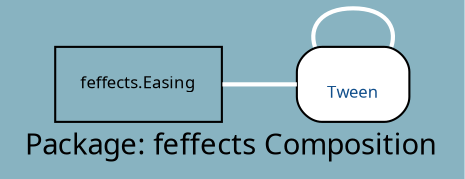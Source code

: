digraph uml {
	graph [label="Package: feffects Composition", ratio=compress, rankdir=RL, smoothing=avg_dist, overlap=false, fontname="DejaVu Sans Condenesed", fontsize=14, bgcolor="#88B3C1", fontcolor=black];
	node [label="\N", fontname="DejaVu Sans Condenesed", fontsize=8, shape=record, color=black, fontcolor=black];
	edge [fontname="DejaVu Sans Condenesed", fontsize=8, color=black, fontcolor=black];
	graph [lp="110,12",
		bb="0,0,220,79"];
	"feffects.Tween" [label="{\nTween}", fontcolor="#104E8B", style="rounded,filled", fillcolor=white, URL="../types/feffects/Tween.html", tooltip="\nTween", pos="168,43", rects="141,25,195,61", width="0.75", height="0.50"];
	"feffects.Easing" [pos="65,43", rects="25,25,105,61", width="1.11", height="0.50"];
	"feffects.Tween" -> "feffects.Tween" [color=white, style=bold, arrowhead=none, arrowtail=diamond, arrowsize=1, pos="s,186,61 184,73 181,77 176,79 168,79 153,79 147,71 150,61"];
	"feffects.Tween" -> "feffects.Easing" [color=white, style=bold, arrowhead=none, arrowtail=diamond, arrowsize=1, pos="s,141,43 129,43 121,43 113,43 105,43"];
}
